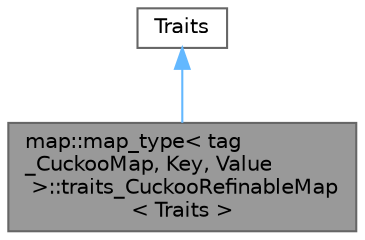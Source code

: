digraph "map::map_type&lt; tag_CuckooMap, Key, Value &gt;::traits_CuckooRefinableMap&lt; Traits &gt;"
{
 // LATEX_PDF_SIZE
  bgcolor="transparent";
  edge [fontname=Helvetica,fontsize=10,labelfontname=Helvetica,labelfontsize=10];
  node [fontname=Helvetica,fontsize=10,shape=box,height=0.2,width=0.4];
  Node1 [id="Node000001",label="map::map_type\< tag\l_CuckooMap, Key, Value\l \>::traits_CuckooRefinableMap\l\< Traits \>",height=0.2,width=0.4,color="gray40", fillcolor="grey60", style="filled", fontcolor="black",tooltip=" "];
  Node2 -> Node1 [id="edge1_Node000001_Node000002",dir="back",color="steelblue1",style="solid",tooltip=" "];
  Node2 [id="Node000002",label="Traits",height=0.2,width=0.4,color="gray40", fillcolor="white", style="filled",tooltip=" "];
}
